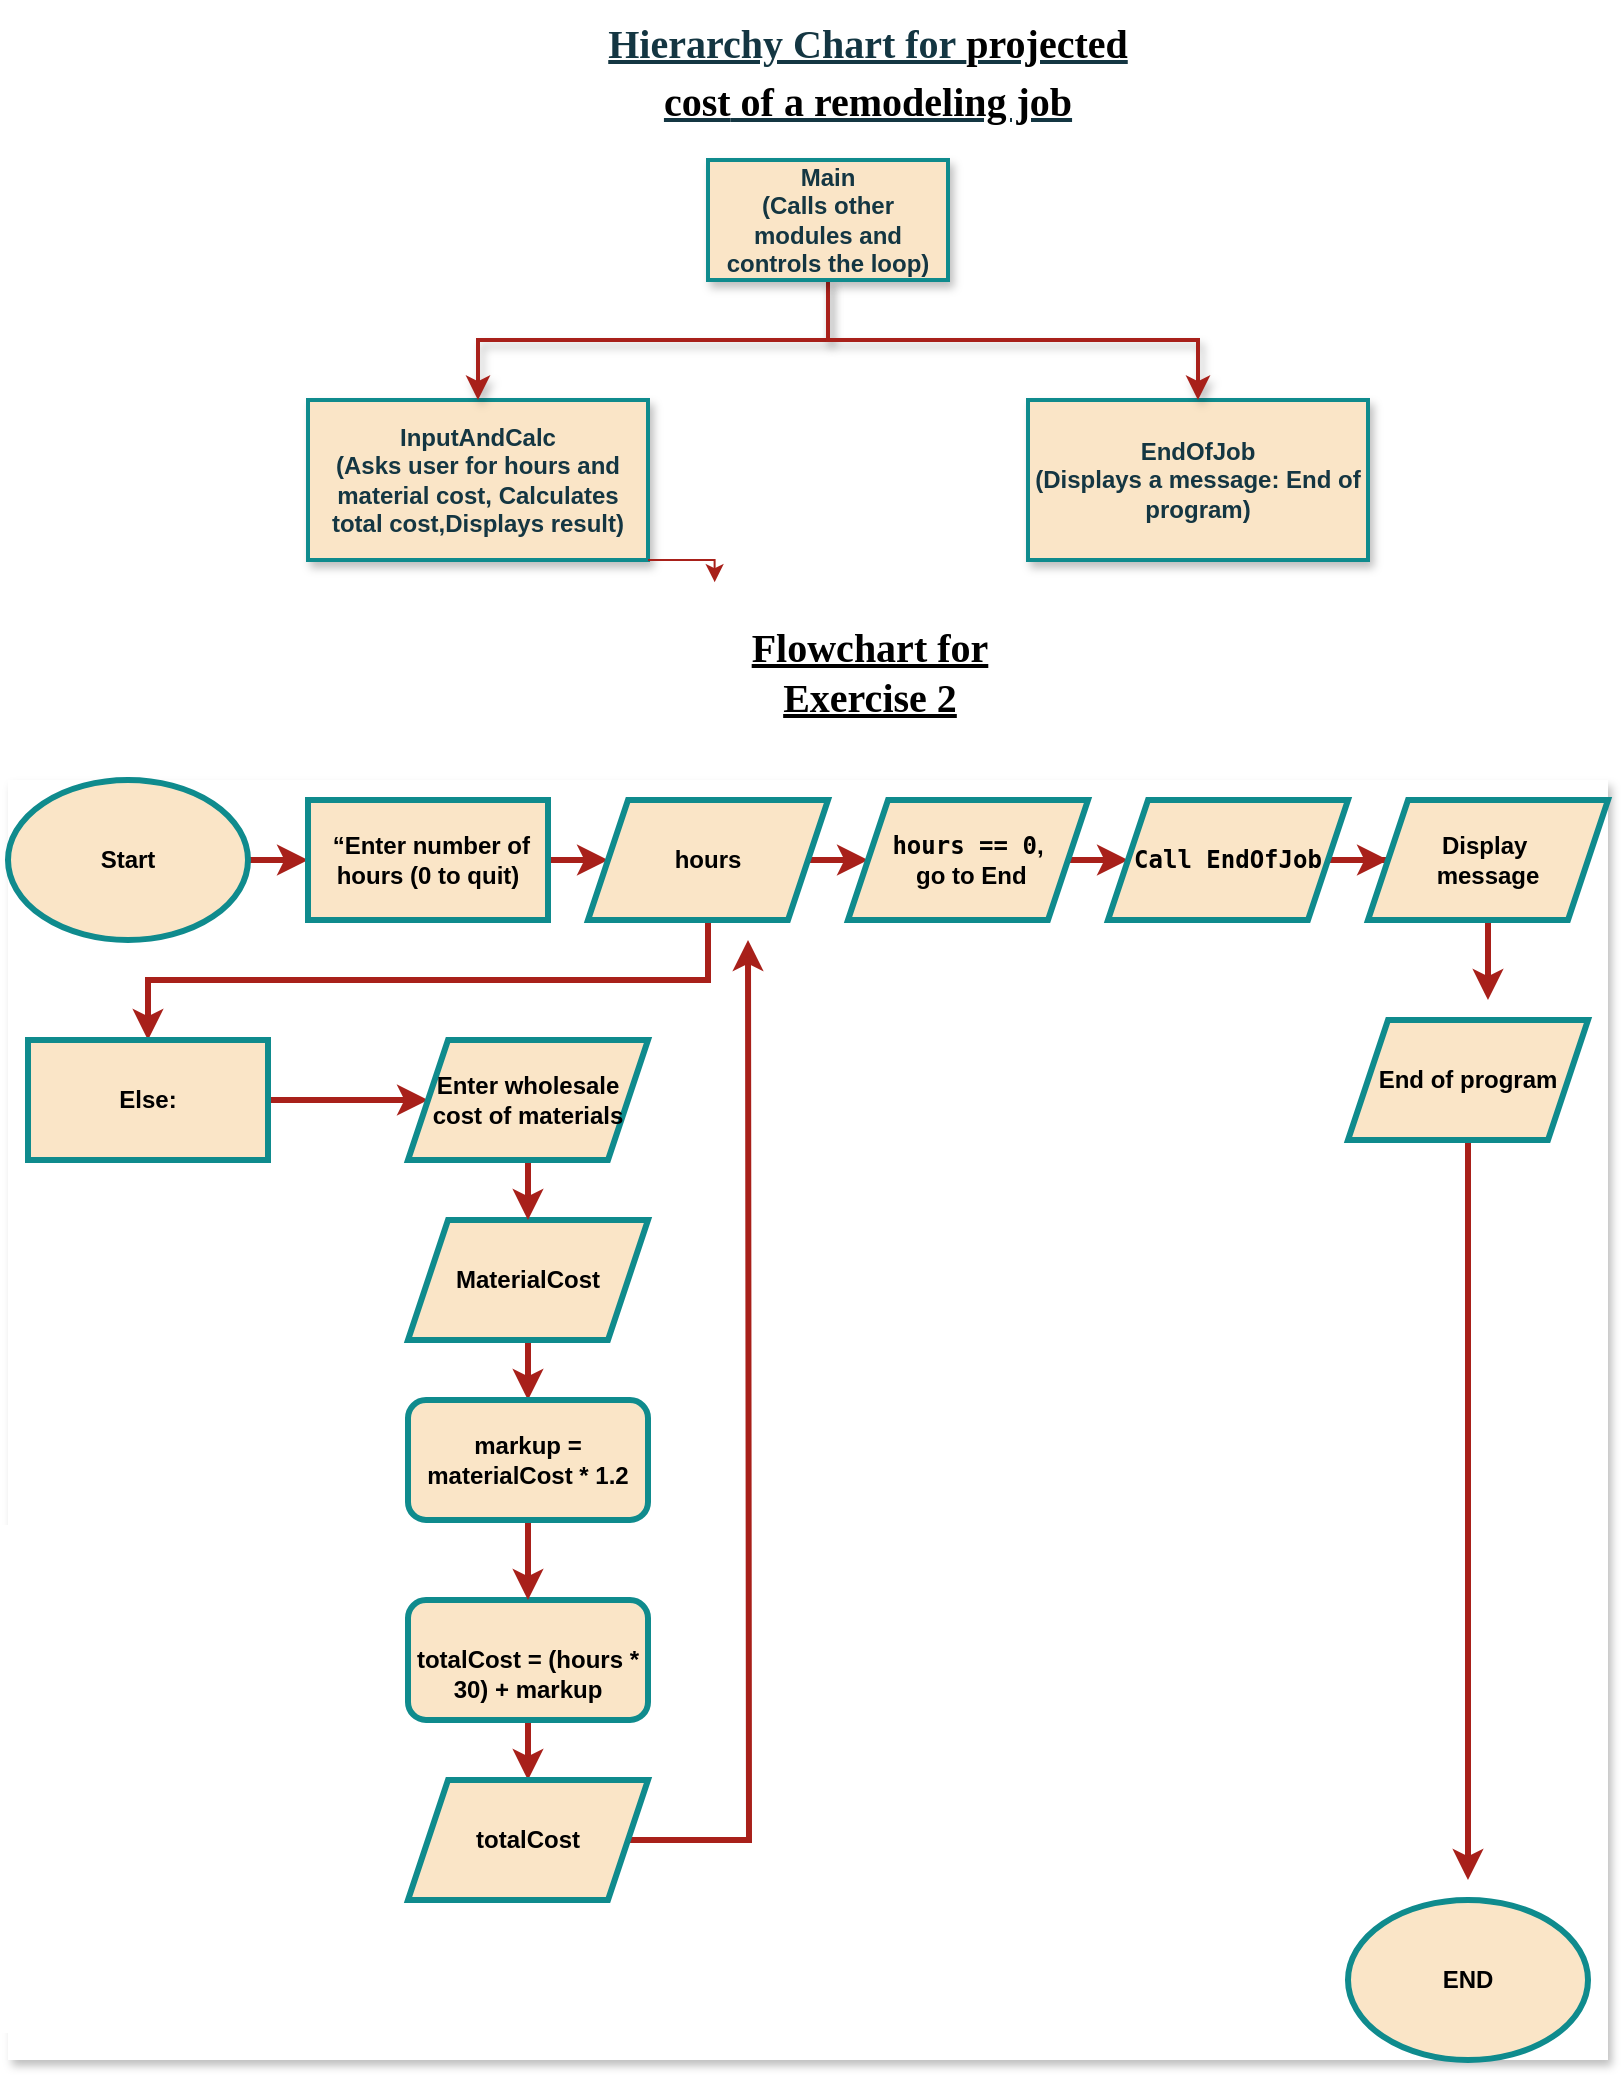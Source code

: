 <mxfile version="27.0.9">
  <diagram name="Page-1" id="I-pt9Av2_aDahlnVpOj2">
    <mxGraphModel dx="1310" dy="860" grid="1" gridSize="10" guides="1" tooltips="1" connect="1" arrows="1" fold="1" page="1" pageScale="1" pageWidth="850" pageHeight="1100" math="0" shadow="0">
      <root>
        <mxCell id="0" />
        <mxCell id="1" parent="0" />
        <mxCell id="CatL-ISoqCH31tLuqbRx-6" value="&lt;h1 style=&quot;margin-top: 0px;&quot;&gt;&lt;font style=&quot;font-size: 20px;&quot; face=&quot;Times New Roman&quot;&gt;&lt;u&gt;Hierarchy Chart for&amp;nbsp;&lt;strong style=&quot;background-color: transparent; color: light-dark(rgb(0, 0, 0), rgb(255, 255, 255));&quot; data-end=&quot;209&quot; data-start=&quot;191&quot;&gt;projected cost&lt;/strong&gt;&lt;span style=&quot;background-color: transparent; color: light-dark(rgb(0, 0, 0), rgb(255, 255, 255));&quot;&gt; of a remodeling job&lt;/span&gt;&lt;/u&gt;&lt;/font&gt;&lt;/h1&gt;&lt;p&gt;&lt;br&gt;&lt;/p&gt;" style="text;html=1;whiteSpace=wrap;overflow=hidden;rounded=0;align=center;labelBackgroundColor=none;fontColor=#143642;" vertex="1" parent="1">
          <mxGeometry x="310" width="280" height="120" as="geometry" />
        </mxCell>
        <mxCell id="CatL-ISoqCH31tLuqbRx-9" value="Z" style="group;labelBackgroundColor=none;fontColor=#143642;fontStyle=1" vertex="1" connectable="0" parent="1">
          <mxGeometry x="200" y="80" width="500" height="200" as="geometry" />
        </mxCell>
        <mxCell id="CatL-ISoqCH31tLuqbRx-1" value="EndOfJob&#xa;(Displays a message: End of program)" style="rounded=0;whiteSpace=wrap;fillColor=#FAE5C7;strokeColor=#0F8B8D;strokeWidth=2;shadow=1;labelBackgroundColor=none;fontColor=#143642;fontStyle=1" vertex="1" parent="CatL-ISoqCH31tLuqbRx-9">
          <mxGeometry x="330" y="120" width="170" height="80" as="geometry" />
        </mxCell>
        <mxCell id="CatL-ISoqCH31tLuqbRx-2" value=" InputAndCalc &#xa;(Asks user for hours and material cost, Calculates total cost,Displays result)" style="rounded=0;whiteSpace=wrap;fillColor=#FAE5C7;strokeColor=#0F8B8D;strokeWidth=2;shadow=1;labelBackgroundColor=none;fontColor=#143642;fontStyle=1" vertex="1" parent="CatL-ISoqCH31tLuqbRx-9">
          <mxGeometry x="-30" y="120" width="170" height="80" as="geometry" />
        </mxCell>
        <mxCell id="CatL-ISoqCH31tLuqbRx-4" value="" style="edgeStyle=orthogonalEdgeStyle;rounded=0;orthogonalLoop=1;jettySize=auto;exitX=0.5;exitY=1;exitDx=0;exitDy=0;entryX=0.5;entryY=0;entryDx=0;entryDy=0;strokeColor=#A8201A;strokeWidth=2;shadow=1;labelBackgroundColor=none;fontColor=default;fontStyle=1" edge="1" parent="CatL-ISoqCH31tLuqbRx-9" source="CatL-ISoqCH31tLuqbRx-3" target="CatL-ISoqCH31tLuqbRx-2">
          <mxGeometry relative="1" as="geometry" />
        </mxCell>
        <mxCell id="CatL-ISoqCH31tLuqbRx-5" value="" style="edgeStyle=orthogonalEdgeStyle;rounded=0;orthogonalLoop=1;jettySize=auto;exitX=0.5;exitY=1;exitDx=0;exitDy=0;strokeColor=#A8201A;strokeWidth=2;shadow=1;labelBackgroundColor=none;fontColor=default;fontStyle=1" edge="1" parent="CatL-ISoqCH31tLuqbRx-9" source="CatL-ISoqCH31tLuqbRx-3" target="CatL-ISoqCH31tLuqbRx-1">
          <mxGeometry relative="1" as="geometry" />
        </mxCell>
        <mxCell id="CatL-ISoqCH31tLuqbRx-3" value="Main&#xa;(Calls other modules and controls the loop)" style="rounded=0;whiteSpace=wrap;fillColor=#FAE5C7;strokeColor=#0F8B8D;strokeWidth=2;shadow=1;labelBackgroundColor=none;fontColor=#143642;fontStyle=1" vertex="1" parent="CatL-ISoqCH31tLuqbRx-9">
          <mxGeometry x="170" width="120" height="60" as="geometry" />
        </mxCell>
        <mxCell id="CatL-ISoqCH31tLuqbRx-10" value="&lt;h2 style=&quot;color: rgb(0, 0, 0); text-align: center;&quot;&gt;&lt;font style=&quot;font-size: 20px;&quot; face=&quot;Times New Roman&quot;&gt;&lt;u&gt;Flowchart for Exercise 2&lt;/u&gt;&lt;/font&gt;&lt;/h2&gt;" style="text;html=1;whiteSpace=wrap;overflow=hidden;rounded=0;fontColor=#143642;" vertex="1" parent="1">
          <mxGeometry x="360" y="290" width="180" height="120" as="geometry" />
        </mxCell>
        <mxCell id="CatL-ISoqCH31tLuqbRx-70" value="" style="group;strokeWidth=3;shadow=1;rounded=0;fontStyle=1;textShadow=0;fillColor=default;fontColor=default;labelBorderColor=none;" vertex="1" connectable="0" parent="1">
          <mxGeometry x="20" y="390" width="800" height="640" as="geometry" />
        </mxCell>
        <mxCell id="CatL-ISoqCH31tLuqbRx-66" style="edgeStyle=orthogonalEdgeStyle;rounded=0;orthogonalLoop=1;jettySize=auto;html=1;exitX=1;exitY=0.5;exitDx=0;exitDy=0;entryX=0;entryY=0.5;entryDx=0;entryDy=0;strokeColor=#A8201A;fontColor=default;fillColor=#FAE5C7;fontStyle=1;textShadow=0;labelBorderColor=none;strokeWidth=3;" edge="1" parent="CatL-ISoqCH31tLuqbRx-70" source="CatL-ISoqCH31tLuqbRx-11" target="CatL-ISoqCH31tLuqbRx-14">
          <mxGeometry relative="1" as="geometry" />
        </mxCell>
        <mxCell id="CatL-ISoqCH31tLuqbRx-11" value="Start" style="ellipse;whiteSpace=wrap;html=1;strokeColor=#0F8B8D;fontColor=default;fillColor=#FAE5C7;fontStyle=1;textShadow=0;labelBorderColor=none;strokeWidth=3;" vertex="1" parent="CatL-ISoqCH31tLuqbRx-70">
          <mxGeometry width="120" height="80" as="geometry" />
        </mxCell>
        <mxCell id="CatL-ISoqCH31tLuqbRx-42" style="edgeStyle=orthogonalEdgeStyle;rounded=0;orthogonalLoop=1;jettySize=auto;html=1;exitX=1;exitY=0.5;exitDx=0;exitDy=0;entryX=0;entryY=0.5;entryDx=0;entryDy=0;strokeColor=#A8201A;fontColor=default;fillColor=#FAE5C7;fontStyle=1;textShadow=0;labelBorderColor=none;strokeWidth=3;" edge="1" parent="CatL-ISoqCH31tLuqbRx-70" source="CatL-ISoqCH31tLuqbRx-14" target="CatL-ISoqCH31tLuqbRx-15">
          <mxGeometry relative="1" as="geometry" />
        </mxCell>
        <mxCell id="CatL-ISoqCH31tLuqbRx-14" value="&amp;nbsp;“Enter number of hours (0 to quit)" style="rounded=0;whiteSpace=wrap;html=1;strokeColor=#0F8B8D;fontColor=default;fillColor=#FAE5C7;fontStyle=1;textShadow=0;labelBorderColor=none;strokeWidth=3;" vertex="1" parent="CatL-ISoqCH31tLuqbRx-70">
          <mxGeometry x="150" y="10" width="120" height="60" as="geometry" />
        </mxCell>
        <mxCell id="CatL-ISoqCH31tLuqbRx-48" style="edgeStyle=orthogonalEdgeStyle;rounded=0;orthogonalLoop=1;jettySize=auto;html=1;exitX=0.5;exitY=1;exitDx=0;exitDy=0;entryX=0.5;entryY=0;entryDx=0;entryDy=0;strokeColor=#A8201A;fontColor=default;fillColor=#FAE5C7;fontStyle=1;textShadow=0;labelBorderColor=none;strokeWidth=3;" edge="1" parent="CatL-ISoqCH31tLuqbRx-70" source="CatL-ISoqCH31tLuqbRx-15" target="CatL-ISoqCH31tLuqbRx-16">
          <mxGeometry relative="1" as="geometry" />
        </mxCell>
        <mxCell id="CatL-ISoqCH31tLuqbRx-67" style="edgeStyle=orthogonalEdgeStyle;rounded=0;orthogonalLoop=1;jettySize=auto;html=1;exitX=1;exitY=0.5;exitDx=0;exitDy=0;entryX=0;entryY=0.5;entryDx=0;entryDy=0;strokeColor=#A8201A;fontColor=default;fillColor=#FAE5C7;fontStyle=1;textShadow=0;labelBorderColor=none;strokeWidth=3;" edge="1" parent="CatL-ISoqCH31tLuqbRx-70" source="CatL-ISoqCH31tLuqbRx-15" target="CatL-ISoqCH31tLuqbRx-20">
          <mxGeometry relative="1" as="geometry" />
        </mxCell>
        <mxCell id="CatL-ISoqCH31tLuqbRx-15" value="hours" style="shape=parallelogram;perimeter=parallelogramPerimeter;whiteSpace=wrap;html=1;fixedSize=1;strokeColor=#0F8B8D;fontColor=default;fillColor=#FAE5C7;fontStyle=1;textShadow=0;labelBorderColor=none;strokeWidth=3;" vertex="1" parent="CatL-ISoqCH31tLuqbRx-70">
          <mxGeometry x="290" y="10" width="120" height="60" as="geometry" />
        </mxCell>
        <mxCell id="CatL-ISoqCH31tLuqbRx-49" style="edgeStyle=orthogonalEdgeStyle;rounded=0;orthogonalLoop=1;jettySize=auto;html=1;exitX=1;exitY=0.5;exitDx=0;exitDy=0;entryX=0;entryY=0.5;entryDx=0;entryDy=0;strokeColor=#A8201A;fontColor=default;fillColor=#FAE5C7;fontStyle=1;textShadow=0;labelBorderColor=none;strokeWidth=3;" edge="1" parent="CatL-ISoqCH31tLuqbRx-70" source="CatL-ISoqCH31tLuqbRx-16" target="CatL-ISoqCH31tLuqbRx-21">
          <mxGeometry relative="1" as="geometry" />
        </mxCell>
        <mxCell id="CatL-ISoqCH31tLuqbRx-16" value="Else:" style="rounded=0;whiteSpace=wrap;html=1;strokeColor=#0F8B8D;fontColor=default;fillColor=#FAE5C7;fontStyle=1;textShadow=0;labelBorderColor=none;strokeWidth=3;" vertex="1" parent="CatL-ISoqCH31tLuqbRx-70">
          <mxGeometry x="10" y="130" width="120" height="60" as="geometry" />
        </mxCell>
        <mxCell id="CatL-ISoqCH31tLuqbRx-51" style="edgeStyle=orthogonalEdgeStyle;rounded=0;orthogonalLoop=1;jettySize=auto;html=1;exitX=0.5;exitY=1;exitDx=0;exitDy=0;entryX=0.5;entryY=0;entryDx=0;entryDy=0;strokeColor=#A8201A;fontColor=default;fillColor=#FAE5C7;fontStyle=1;textShadow=0;labelBorderColor=none;strokeWidth=3;" edge="1" parent="CatL-ISoqCH31tLuqbRx-70" source="CatL-ISoqCH31tLuqbRx-19" target="CatL-ISoqCH31tLuqbRx-31">
          <mxGeometry relative="1" as="geometry" />
        </mxCell>
        <mxCell id="CatL-ISoqCH31tLuqbRx-19" value="MaterialCost" style="shape=parallelogram;perimeter=parallelogramPerimeter;whiteSpace=wrap;html=1;fixedSize=1;strokeColor=#0F8B8D;fontColor=default;fillColor=#FAE5C7;fontStyle=1;textShadow=0;labelBorderColor=none;strokeWidth=3;" vertex="1" parent="CatL-ISoqCH31tLuqbRx-70">
          <mxGeometry x="200" y="220" width="120" height="60" as="geometry" />
        </mxCell>
        <mxCell id="CatL-ISoqCH31tLuqbRx-44" style="edgeStyle=orthogonalEdgeStyle;rounded=0;orthogonalLoop=1;jettySize=auto;html=1;exitX=1;exitY=0.5;exitDx=0;exitDy=0;entryX=0;entryY=0.5;entryDx=0;entryDy=0;strokeColor=#A8201A;fontColor=default;fillColor=#FAE5C7;fontStyle=1;textShadow=0;labelBorderColor=none;strokeWidth=3;" edge="1" parent="CatL-ISoqCH31tLuqbRx-70" source="CatL-ISoqCH31tLuqbRx-20" target="CatL-ISoqCH31tLuqbRx-24">
          <mxGeometry relative="1" as="geometry" />
        </mxCell>
        <mxCell id="CatL-ISoqCH31tLuqbRx-20" value="&lt;code data-end=&quot;1518&quot; data-start=&quot;1506&quot;&gt;hours == 0&lt;/code&gt;,&lt;div&gt;&amp;nbsp;go to End&lt;/div&gt;" style="shape=parallelogram;perimeter=parallelogramPerimeter;whiteSpace=wrap;html=1;fixedSize=1;strokeColor=#0F8B8D;fontColor=default;fillColor=#FAE5C7;fontStyle=1;textShadow=0;labelBorderColor=none;strokeWidth=3;" vertex="1" parent="CatL-ISoqCH31tLuqbRx-70">
          <mxGeometry x="420" y="10" width="120" height="60" as="geometry" />
        </mxCell>
        <mxCell id="CatL-ISoqCH31tLuqbRx-50" style="edgeStyle=orthogonalEdgeStyle;rounded=0;orthogonalLoop=1;jettySize=auto;html=1;exitX=0.5;exitY=1;exitDx=0;exitDy=0;entryX=0.5;entryY=0;entryDx=0;entryDy=0;strokeColor=#A8201A;fontColor=default;fillColor=#FAE5C7;fontStyle=1;textShadow=0;labelBorderColor=none;strokeWidth=3;" edge="1" parent="CatL-ISoqCH31tLuqbRx-70" source="CatL-ISoqCH31tLuqbRx-21" target="CatL-ISoqCH31tLuqbRx-19">
          <mxGeometry relative="1" as="geometry" />
        </mxCell>
        <mxCell id="CatL-ISoqCH31tLuqbRx-21" value="Enter wholesale&lt;div&gt;cost of materials&lt;/div&gt;" style="shape=parallelogram;perimeter=parallelogramPerimeter;whiteSpace=wrap;html=1;fixedSize=1;strokeColor=#0F8B8D;fontColor=default;fillColor=#FAE5C7;fontStyle=1;textShadow=0;labelBorderColor=none;strokeWidth=3;" vertex="1" parent="CatL-ISoqCH31tLuqbRx-70">
          <mxGeometry x="200" y="130" width="120" height="60" as="geometry" />
        </mxCell>
        <mxCell id="CatL-ISoqCH31tLuqbRx-45" style="edgeStyle=orthogonalEdgeStyle;rounded=0;orthogonalLoop=1;jettySize=auto;html=1;exitX=1;exitY=0.5;exitDx=0;exitDy=0;strokeColor=#A8201A;fontColor=default;fillColor=#FAE5C7;fontStyle=1;textShadow=0;labelBorderColor=none;strokeWidth=3;" edge="1" parent="CatL-ISoqCH31tLuqbRx-70" source="CatL-ISoqCH31tLuqbRx-24" target="CatL-ISoqCH31tLuqbRx-25">
          <mxGeometry relative="1" as="geometry" />
        </mxCell>
        <mxCell id="CatL-ISoqCH31tLuqbRx-24" value="&lt;span style=&quot;font-family: monospace;&quot;&gt;Call EndOfJob&lt;/span&gt;" style="shape=parallelogram;perimeter=parallelogramPerimeter;whiteSpace=wrap;html=1;fixedSize=1;strokeColor=#0F8B8D;fontColor=default;fillColor=#FAE5C7;fontStyle=1;textShadow=0;labelBorderColor=none;strokeWidth=3;" vertex="1" parent="CatL-ISoqCH31tLuqbRx-70">
          <mxGeometry x="550" y="10" width="120" height="60" as="geometry" />
        </mxCell>
        <mxCell id="CatL-ISoqCH31tLuqbRx-46" style="edgeStyle=orthogonalEdgeStyle;rounded=0;orthogonalLoop=1;jettySize=auto;html=1;exitX=0.5;exitY=1;exitDx=0;exitDy=0;strokeColor=#A8201A;fontColor=default;fillColor=#FAE5C7;fontStyle=1;textShadow=0;labelBorderColor=none;strokeWidth=3;" edge="1" parent="CatL-ISoqCH31tLuqbRx-70" source="CatL-ISoqCH31tLuqbRx-25">
          <mxGeometry relative="1" as="geometry">
            <mxPoint x="740" y="110" as="targetPoint" />
          </mxGeometry>
        </mxCell>
        <mxCell id="CatL-ISoqCH31tLuqbRx-25" value="Display&amp;nbsp;&lt;div&gt;message&lt;/div&gt;" style="shape=parallelogram;perimeter=parallelogramPerimeter;whiteSpace=wrap;html=1;fixedSize=1;strokeColor=#0F8B8D;fontColor=default;fillColor=#FAE5C7;fontStyle=1;textShadow=0;labelBorderColor=none;strokeWidth=3;" vertex="1" parent="CatL-ISoqCH31tLuqbRx-70">
          <mxGeometry x="680" y="10" width="120" height="60" as="geometry" />
        </mxCell>
        <mxCell id="CatL-ISoqCH31tLuqbRx-27" value="END" style="ellipse;whiteSpace=wrap;html=1;strokeColor=#0F8B8D;fontColor=default;fillColor=#FAE5C7;fontStyle=1;textShadow=0;labelBorderColor=none;strokeWidth=3;" vertex="1" parent="CatL-ISoqCH31tLuqbRx-70">
          <mxGeometry x="670" y="560" width="120" height="80" as="geometry" />
        </mxCell>
        <mxCell id="CatL-ISoqCH31tLuqbRx-60" style="edgeStyle=orthogonalEdgeStyle;rounded=0;orthogonalLoop=1;jettySize=auto;html=1;exitX=0.5;exitY=1;exitDx=0;exitDy=0;entryX=0.5;entryY=0;entryDx=0;entryDy=0;strokeColor=#A8201A;fontColor=default;fillColor=#FAE5C7;fontStyle=1;textShadow=0;labelBorderColor=none;strokeWidth=3;" edge="1" parent="CatL-ISoqCH31tLuqbRx-70" source="CatL-ISoqCH31tLuqbRx-30" target="CatL-ISoqCH31tLuqbRx-32">
          <mxGeometry relative="1" as="geometry" />
        </mxCell>
        <mxCell id="CatL-ISoqCH31tLuqbRx-30" value="&lt;br&gt;&lt;br&gt;&lt;div&gt;totalCost = (hours * 30) + markup&lt;br&gt;&lt;br&gt;&lt;/div&gt;" style="rounded=1;whiteSpace=wrap;html=1;strokeColor=#0F8B8D;fontColor=default;fillColor=#FAE5C7;fontStyle=1;textShadow=0;labelBorderColor=none;strokeWidth=3;" vertex="1" parent="CatL-ISoqCH31tLuqbRx-70">
          <mxGeometry x="200" y="410" width="120" height="60" as="geometry" />
        </mxCell>
        <mxCell id="CatL-ISoqCH31tLuqbRx-52" style="edgeStyle=orthogonalEdgeStyle;rounded=0;orthogonalLoop=1;jettySize=auto;html=1;exitX=0.5;exitY=1;exitDx=0;exitDy=0;entryX=0.5;entryY=0;entryDx=0;entryDy=0;strokeColor=#A8201A;fontColor=default;fillColor=#FAE5C7;fontStyle=1;textShadow=0;labelBorderColor=none;strokeWidth=3;" edge="1" parent="CatL-ISoqCH31tLuqbRx-70" source="CatL-ISoqCH31tLuqbRx-31" target="CatL-ISoqCH31tLuqbRx-30">
          <mxGeometry relative="1" as="geometry" />
        </mxCell>
        <mxCell id="CatL-ISoqCH31tLuqbRx-31" value="markup = materialCost * 1.2" style="rounded=1;whiteSpace=wrap;html=1;strokeColor=#0F8B8D;fontColor=default;fillColor=#FAE5C7;fontStyle=1;textShadow=0;labelBorderColor=none;strokeWidth=3;" vertex="1" parent="CatL-ISoqCH31tLuqbRx-70">
          <mxGeometry x="200" y="310" width="120" height="60" as="geometry" />
        </mxCell>
        <mxCell id="CatL-ISoqCH31tLuqbRx-62" style="edgeStyle=orthogonalEdgeStyle;rounded=0;orthogonalLoop=1;jettySize=auto;html=1;exitX=1;exitY=0.5;exitDx=0;exitDy=0;strokeColor=#A8201A;fontColor=default;fillColor=#FAE5C7;fontStyle=1;textShadow=0;labelBorderColor=none;strokeWidth=3;" edge="1" parent="CatL-ISoqCH31tLuqbRx-70" source="CatL-ISoqCH31tLuqbRx-32">
          <mxGeometry relative="1" as="geometry">
            <mxPoint x="370" y="80" as="targetPoint" />
          </mxGeometry>
        </mxCell>
        <mxCell id="CatL-ISoqCH31tLuqbRx-32" value="totalCost" style="shape=parallelogram;perimeter=parallelogramPerimeter;whiteSpace=wrap;html=1;fixedSize=1;strokeColor=#0F8B8D;fontColor=default;fillColor=#FAE5C7;fontStyle=1;textShadow=0;labelBorderColor=none;strokeWidth=3;" vertex="1" parent="CatL-ISoqCH31tLuqbRx-70">
          <mxGeometry x="200" y="500" width="120" height="60" as="geometry" />
        </mxCell>
        <mxCell id="CatL-ISoqCH31tLuqbRx-47" style="edgeStyle=orthogonalEdgeStyle;rounded=0;orthogonalLoop=1;jettySize=auto;html=1;exitX=0.5;exitY=1;exitDx=0;exitDy=0;strokeColor=#A8201A;fontColor=default;fillColor=#FAE5C7;fontStyle=1;textShadow=0;labelBorderColor=none;strokeWidth=3;" edge="1" parent="CatL-ISoqCH31tLuqbRx-70" source="CatL-ISoqCH31tLuqbRx-33">
          <mxGeometry relative="1" as="geometry">
            <mxPoint x="730" y="550" as="targetPoint" />
          </mxGeometry>
        </mxCell>
        <mxCell id="CatL-ISoqCH31tLuqbRx-33" value="End of program" style="shape=parallelogram;perimeter=parallelogramPerimeter;whiteSpace=wrap;html=1;fixedSize=1;strokeColor=#0F8B8D;fontColor=default;fillColor=#FAE5C7;fontStyle=1;textShadow=0;labelBorderColor=none;strokeWidth=3;" vertex="1" parent="CatL-ISoqCH31tLuqbRx-70">
          <mxGeometry x="670" y="120" width="120" height="60" as="geometry" />
        </mxCell>
        <mxCell id="CatL-ISoqCH31tLuqbRx-35" style="edgeStyle=orthogonalEdgeStyle;rounded=0;orthogonalLoop=1;jettySize=auto;html=1;exitX=0.5;exitY=1;exitDx=0;exitDy=0;strokeColor=#A8201A;fontColor=default;fillColor=#FAE5C7;fontStyle=1;textShadow=0;labelBorderColor=none;strokeWidth=3;" edge="1" parent="CatL-ISoqCH31tLuqbRx-70" source="CatL-ISoqCH31tLuqbRx-30" target="CatL-ISoqCH31tLuqbRx-30">
          <mxGeometry relative="1" as="geometry" />
        </mxCell>
        <mxCell id="CatL-ISoqCH31tLuqbRx-71" style="edgeStyle=orthogonalEdgeStyle;rounded=0;orthogonalLoop=1;jettySize=auto;html=1;exitX=1;exitY=1;exitDx=0;exitDy=0;entryX=0.074;entryY=0.009;entryDx=0;entryDy=0;entryPerimeter=0;strokeColor=#A8201A;fontColor=#143642;fillColor=#FAE5C7;" edge="1" parent="1" source="CatL-ISoqCH31tLuqbRx-2" target="CatL-ISoqCH31tLuqbRx-10">
          <mxGeometry relative="1" as="geometry" />
        </mxCell>
      </root>
    </mxGraphModel>
  </diagram>
</mxfile>
